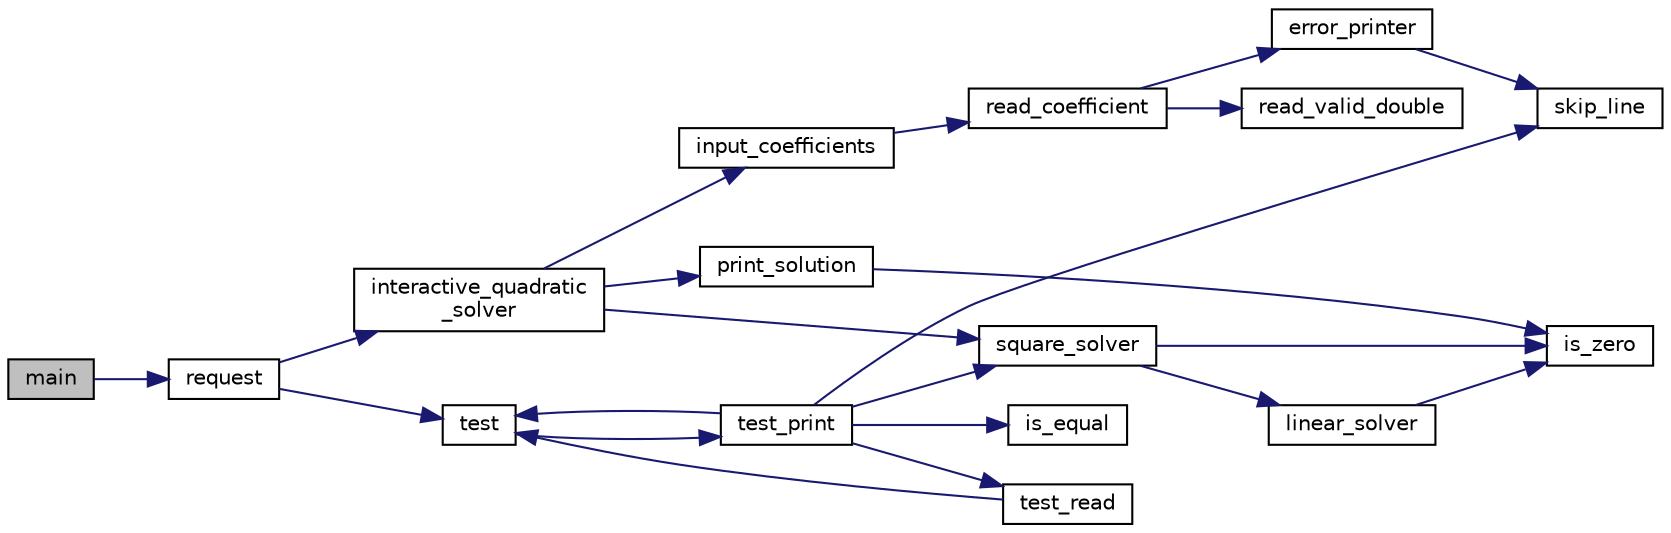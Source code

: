 digraph "main"
{
 // LATEX_PDF_SIZE
  edge [fontname="Helvetica",fontsize="10",labelfontname="Helvetica",labelfontsize="10"];
  node [fontname="Helvetica",fontsize="10",shape=record];
  rankdir="LR";
  Node1 [label="main",height=0.2,width=0.4,color="black", fillcolor="grey75", style="filled", fontcolor="black",tooltip=" "];
  Node1 -> Node2 [color="midnightblue",fontsize="10",style="solid",fontname="Helvetica"];
  Node2 [label="request",height=0.2,width=0.4,color="black", fillcolor="white", style="filled",URL="$question_8cpp.html#aa5ac3954c9c3045874ee64e7ba55a3ac",tooltip=" "];
  Node2 -> Node3 [color="midnightblue",fontsize="10",style="solid",fontname="Helvetica"];
  Node3 [label="interactive_quadratic\l_solver",height=0.2,width=0.4,color="black", fillcolor="white", style="filled",URL="$interface_8cpp.html#a02f6a66242172ced5e7694a59c5c7f63",tooltip=" "];
  Node3 -> Node4 [color="midnightblue",fontsize="10",style="solid",fontname="Helvetica"];
  Node4 [label="input_coefficients",height=0.2,width=0.4,color="black", fillcolor="white", style="filled",URL="$interface_8cpp.html#afd20c160a8b7e223d357912a1b78bb11",tooltip=" "];
  Node4 -> Node5 [color="midnightblue",fontsize="10",style="solid",fontname="Helvetica"];
  Node5 [label="read_coefficient",height=0.2,width=0.4,color="black", fillcolor="white", style="filled",URL="$interface_8cpp.html#a37a4135e5087e4064f6c41a9d4bcc31c",tooltip=" "];
  Node5 -> Node6 [color="midnightblue",fontsize="10",style="solid",fontname="Helvetica"];
  Node6 [label="error_printer",height=0.2,width=0.4,color="black", fillcolor="white", style="filled",URL="$error_8cpp.html#a12e2b8237677e38e9dfeb4f6e86154f5",tooltip=" "];
  Node6 -> Node7 [color="midnightblue",fontsize="10",style="solid",fontname="Helvetica"];
  Node7 [label="skip_line",height=0.2,width=0.4,color="black", fillcolor="white", style="filled",URL="$interface_8cpp.html#a414daf603ed0764e620c131477f3716e",tooltip=" "];
  Node5 -> Node8 [color="midnightblue",fontsize="10",style="solid",fontname="Helvetica"];
  Node8 [label="read_valid_double",height=0.2,width=0.4,color="black", fillcolor="white", style="filled",URL="$interface_8cpp.html#a38cbd1e1a77607ca671449e1e93bbbf2",tooltip=" "];
  Node3 -> Node9 [color="midnightblue",fontsize="10",style="solid",fontname="Helvetica"];
  Node9 [label="print_solution",height=0.2,width=0.4,color="black", fillcolor="white", style="filled",URL="$interface_8cpp.html#a38dbfacccb0dd11c32685c7573127a9f",tooltip=" "];
  Node9 -> Node10 [color="midnightblue",fontsize="10",style="solid",fontname="Helvetica"];
  Node10 [label="is_zero",height=0.2,width=0.4,color="black", fillcolor="white", style="filled",URL="$solver_8cpp.html#a5f362d0ded3cfb385be07e61a70d41cf",tooltip=" "];
  Node3 -> Node11 [color="midnightblue",fontsize="10",style="solid",fontname="Helvetica"];
  Node11 [label="square_solver",height=0.2,width=0.4,color="black", fillcolor="white", style="filled",URL="$solver_8cpp.html#a1eb24f891c892c102e3413c143e472be",tooltip=" "];
  Node11 -> Node10 [color="midnightblue",fontsize="10",style="solid",fontname="Helvetica"];
  Node11 -> Node12 [color="midnightblue",fontsize="10",style="solid",fontname="Helvetica"];
  Node12 [label="linear_solver",height=0.2,width=0.4,color="black", fillcolor="white", style="filled",URL="$solver_8cpp.html#ab9fe58d0f7bcb2b5b193fb612c923487",tooltip=" "];
  Node12 -> Node10 [color="midnightblue",fontsize="10",style="solid",fontname="Helvetica"];
  Node2 -> Node13 [color="midnightblue",fontsize="10",style="solid",fontname="Helvetica"];
  Node13 [label="test",height=0.2,width=0.4,color="black", fillcolor="white", style="filled",URL="$test_8cpp.html#a6e67cad071846f1142f8ef33043c4fc4",tooltip=" "];
  Node13 -> Node14 [color="midnightblue",fontsize="10",style="solid",fontname="Helvetica"];
  Node14 [label="test_print",height=0.2,width=0.4,color="black", fillcolor="white", style="filled",URL="$test_8cpp.html#a68d3e0d724ef10c3796a1ca8ec20dea3",tooltip=" "];
  Node14 -> Node15 [color="midnightblue",fontsize="10",style="solid",fontname="Helvetica"];
  Node15 [label="is_equal",height=0.2,width=0.4,color="black", fillcolor="white", style="filled",URL="$solver_8cpp.html#a59407076ee6342ec18d2de0c0b5ebda9",tooltip=" "];
  Node14 -> Node7 [color="midnightblue",fontsize="10",style="solid",fontname="Helvetica"];
  Node14 -> Node11 [color="midnightblue",fontsize="10",style="solid",fontname="Helvetica"];
  Node14 -> Node13 [color="midnightblue",fontsize="10",style="solid",fontname="Helvetica"];
  Node14 -> Node16 [color="midnightblue",fontsize="10",style="solid",fontname="Helvetica"];
  Node16 [label="test_read",height=0.2,width=0.4,color="black", fillcolor="white", style="filled",URL="$test_8cpp.html#a2472b45ac1b4ecad554421514ec6d083",tooltip=" "];
  Node16 -> Node13 [color="midnightblue",fontsize="10",style="solid",fontname="Helvetica"];
}
